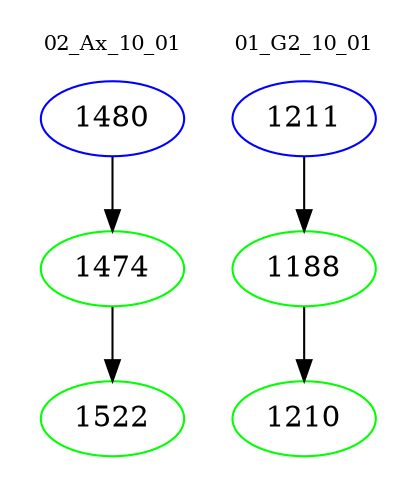 digraph{
subgraph cluster_0 {
color = white
label = "02_Ax_10_01";
fontsize=10;
T0_1480 [label="1480", color="blue"]
T0_1480 -> T0_1474 [color="black"]
T0_1474 [label="1474", color="green"]
T0_1474 -> T0_1522 [color="black"]
T0_1522 [label="1522", color="green"]
}
subgraph cluster_1 {
color = white
label = "01_G2_10_01";
fontsize=10;
T1_1211 [label="1211", color="blue"]
T1_1211 -> T1_1188 [color="black"]
T1_1188 [label="1188", color="green"]
T1_1188 -> T1_1210 [color="black"]
T1_1210 [label="1210", color="green"]
}
}
